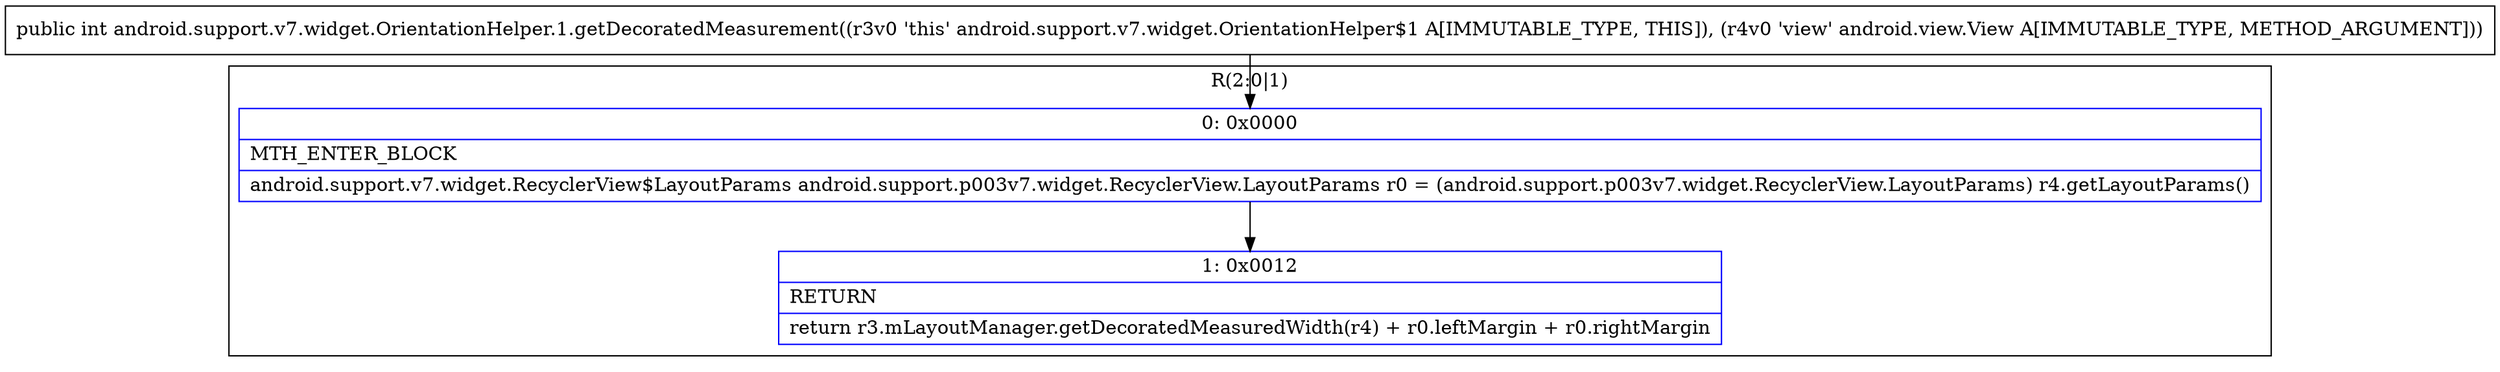 digraph "CFG forandroid.support.v7.widget.OrientationHelper.1.getDecoratedMeasurement(Landroid\/view\/View;)I" {
subgraph cluster_Region_2096651456 {
label = "R(2:0|1)";
node [shape=record,color=blue];
Node_0 [shape=record,label="{0\:\ 0x0000|MTH_ENTER_BLOCK\l|android.support.v7.widget.RecyclerView$LayoutParams android.support.p003v7.widget.RecyclerView.LayoutParams r0 = (android.support.p003v7.widget.RecyclerView.LayoutParams) r4.getLayoutParams()\l}"];
Node_1 [shape=record,label="{1\:\ 0x0012|RETURN\l|return r3.mLayoutManager.getDecoratedMeasuredWidth(r4) + r0.leftMargin + r0.rightMargin\l}"];
}
MethodNode[shape=record,label="{public int android.support.v7.widget.OrientationHelper.1.getDecoratedMeasurement((r3v0 'this' android.support.v7.widget.OrientationHelper$1 A[IMMUTABLE_TYPE, THIS]), (r4v0 'view' android.view.View A[IMMUTABLE_TYPE, METHOD_ARGUMENT])) }"];
MethodNode -> Node_0;
Node_0 -> Node_1;
}

